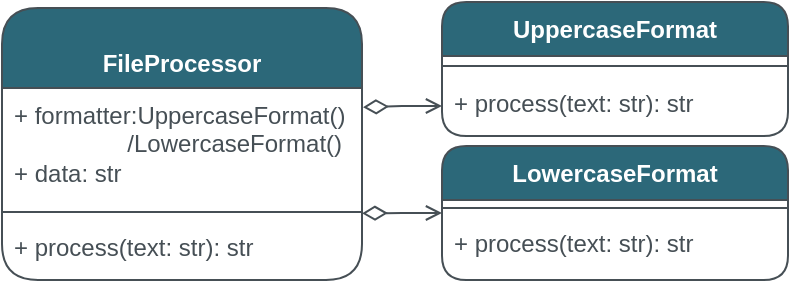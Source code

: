 <mxfile version="21.7.5" type="device">
  <diagram id="C5RBs43oDa-KdzZeNtuy" name="Page-1">
    <mxGraphModel dx="967" dy="554" grid="0" gridSize="10" guides="1" tooltips="1" connect="1" arrows="1" fold="1" page="1" pageScale="1" pageWidth="827" pageHeight="1169" math="0" shadow="0">
      <root>
        <mxCell id="WIyWlLk6GJQsqaUBKTNV-0" />
        <mxCell id="WIyWlLk6GJQsqaUBKTNV-1" parent="WIyWlLk6GJQsqaUBKTNV-0" />
        <mxCell id="R-sJP5VmN-P_uu8kYvcE-1" style="edgeStyle=orthogonalEdgeStyle;rounded=0;orthogonalLoop=1;jettySize=auto;html=1;entryX=1;entryY=0.584;entryDx=0;entryDy=0;entryPerimeter=0;endArrow=diamondThin;endFill=0;endSize=10;startArrow=open;startFill=0;strokeColor=#464F55;" edge="1" parent="WIyWlLk6GJQsqaUBKTNV-1" source="tw6A6XU--vAwcZ3afUkT-0" target="w8gKXkW5OFuY2dzg-mQs-6">
          <mxGeometry relative="1" as="geometry">
            <mxPoint x="261.048" y="392.5" as="targetPoint" />
          </mxGeometry>
        </mxCell>
        <mxCell id="tw6A6XU--vAwcZ3afUkT-0" value="LowercaseFormat" style="swimlane;fontStyle=1;align=center;verticalAlign=top;childLayout=stackLayout;horizontal=1;startSize=27;horizontalStack=0;resizeParent=1;resizeParentMax=0;resizeLast=0;collapsible=1;marginBottom=0;whiteSpace=wrap;html=1;strokeColor=#464F55;fontColor=#FFFFFF;fillColor=#2C6879;rounded=1;labelBackgroundColor=none;" parent="WIyWlLk6GJQsqaUBKTNV-1" vertex="1">
          <mxGeometry x="299" y="345" width="173" height="67" as="geometry">
            <mxRectangle x="330" y="270" width="120" height="40" as="alternateBounds" />
          </mxGeometry>
        </mxCell>
        <mxCell id="tw6A6XU--vAwcZ3afUkT-2" value="" style="line;strokeWidth=1;fillColor=none;align=left;verticalAlign=middle;spacingTop=-1;spacingLeft=3;spacingRight=3;rotatable=0;labelPosition=right;points=[];portConstraint=eastwest;strokeColor=#464F55;fontColor=#1A1A1A;rounded=1;labelBackgroundColor=none;" parent="tw6A6XU--vAwcZ3afUkT-0" vertex="1">
          <mxGeometry y="27" width="173" height="8" as="geometry" />
        </mxCell>
        <mxCell id="tw6A6XU--vAwcZ3afUkT-3" value="+ process(text: str): str" style="text;strokeColor=none;fillColor=none;align=left;verticalAlign=top;spacingLeft=4;spacingRight=4;overflow=hidden;rotatable=0;points=[[0,0.5],[1,0.5]];portConstraint=eastwest;whiteSpace=wrap;html=1;fontColor=#464F55;rounded=1;labelBackgroundColor=none;" parent="tw6A6XU--vAwcZ3afUkT-0" vertex="1">
          <mxGeometry y="35" width="173" height="32" as="geometry" />
        </mxCell>
        <mxCell id="w8gKXkW5OFuY2dzg-mQs-0" value="UppercaseFormat" style="swimlane;fontStyle=1;align=center;verticalAlign=top;childLayout=stackLayout;horizontal=1;startSize=27;horizontalStack=0;resizeParent=1;resizeParentMax=0;resizeLast=0;collapsible=1;marginBottom=0;whiteSpace=wrap;html=1;strokeColor=#464F55;fontColor=#FFFFFF;fillColor=#2C6879;rounded=1;labelBackgroundColor=none;" parent="WIyWlLk6GJQsqaUBKTNV-1" vertex="1">
          <mxGeometry x="299" y="273" width="173" height="67" as="geometry">
            <mxRectangle x="330" y="270" width="120" height="40" as="alternateBounds" />
          </mxGeometry>
        </mxCell>
        <mxCell id="w8gKXkW5OFuY2dzg-mQs-2" value="" style="line;strokeWidth=1;fillColor=none;align=left;verticalAlign=middle;spacingTop=-1;spacingLeft=3;spacingRight=3;rotatable=0;labelPosition=right;points=[];portConstraint=eastwest;strokeColor=#464F55;fontColor=#1A1A1A;rounded=1;labelBackgroundColor=none;" parent="w8gKXkW5OFuY2dzg-mQs-0" vertex="1">
          <mxGeometry y="27" width="173" height="10" as="geometry" />
        </mxCell>
        <mxCell id="w8gKXkW5OFuY2dzg-mQs-3" value="+ process(text: str): str" style="text;strokeColor=none;fillColor=none;align=left;verticalAlign=top;spacingLeft=4;spacingRight=4;overflow=hidden;rotatable=0;points=[[0,0.5],[1,0.5]];portConstraint=eastwest;whiteSpace=wrap;html=1;fontColor=#464F55;rounded=1;labelBackgroundColor=none;" parent="w8gKXkW5OFuY2dzg-mQs-0" vertex="1">
          <mxGeometry y="37" width="173" height="30" as="geometry" />
        </mxCell>
        <mxCell id="w8gKXkW5OFuY2dzg-mQs-4" value="&lt;br&gt;FileProcessor" style="swimlane;fontStyle=1;align=center;verticalAlign=top;childLayout=stackLayout;horizontal=1;startSize=40;horizontalStack=0;resizeParent=1;resizeParentMax=0;resizeLast=0;collapsible=1;marginBottom=0;whiteSpace=wrap;html=1;strokeColor=#464F55;fontColor=#FFFFFF;fillColor=#2C6879;rounded=1;labelBackgroundColor=none;" parent="WIyWlLk6GJQsqaUBKTNV-1" vertex="1">
          <mxGeometry x="79" y="276" width="180" height="136" as="geometry">
            <mxRectangle x="330" y="270" width="120" height="40" as="alternateBounds" />
          </mxGeometry>
        </mxCell>
        <mxCell id="w8gKXkW5OFuY2dzg-mQs-5" value="+ formatter:UppercaseFormat()&lt;br&gt;&lt;span style=&quot;white-space: pre;&quot;&gt;&#x9;&lt;/span&gt;&lt;span style=&quot;white-space: pre;&quot;&gt;&#x9;&lt;/span&gt;&amp;nbsp;/LowercaseFormat()&lt;br&gt;+ data: str" style="text;strokeColor=none;fillColor=none;align=left;verticalAlign=top;spacingLeft=4;spacingRight=4;overflow=hidden;rotatable=0;points=[[0,0.5],[1,0.5]];portConstraint=eastwest;whiteSpace=wrap;html=1;fontColor=#464F55;rounded=1;labelBackgroundColor=none;" parent="w8gKXkW5OFuY2dzg-mQs-4" vertex="1">
          <mxGeometry y="40" width="180" height="58" as="geometry" />
        </mxCell>
        <mxCell id="w8gKXkW5OFuY2dzg-mQs-6" value="" style="line;strokeWidth=1;fillColor=none;align=left;verticalAlign=middle;spacingTop=-1;spacingLeft=3;spacingRight=3;rotatable=0;labelPosition=right;points=[];portConstraint=eastwest;strokeColor=#464F55;fontColor=#1A1A1A;rounded=1;labelBackgroundColor=none;" parent="w8gKXkW5OFuY2dzg-mQs-4" vertex="1">
          <mxGeometry y="98" width="180" height="8" as="geometry" />
        </mxCell>
        <mxCell id="w8gKXkW5OFuY2dzg-mQs-7" value="+ process(text: str): str" style="text;strokeColor=none;fillColor=none;align=left;verticalAlign=top;spacingLeft=4;spacingRight=4;overflow=hidden;rotatable=0;points=[[0,0.5],[1,0.5]];portConstraint=eastwest;whiteSpace=wrap;html=1;fontColor=#464F55;rounded=1;labelBackgroundColor=none;" parent="w8gKXkW5OFuY2dzg-mQs-4" vertex="1">
          <mxGeometry y="106" width="180" height="30" as="geometry" />
        </mxCell>
        <mxCell id="R-sJP5VmN-P_uu8kYvcE-0" style="edgeStyle=orthogonalEdgeStyle;rounded=0;orthogonalLoop=1;jettySize=auto;html=1;entryX=1.003;entryY=0.166;entryDx=0;entryDy=0;entryPerimeter=0;endArrow=diamondThin;endFill=0;startArrow=open;startFill=0;strokeWidth=1;endSize=10;strokeColor=#464F55;" edge="1" parent="WIyWlLk6GJQsqaUBKTNV-1" source="w8gKXkW5OFuY2dzg-mQs-3" target="w8gKXkW5OFuY2dzg-mQs-5">
          <mxGeometry relative="1" as="geometry" />
        </mxCell>
      </root>
    </mxGraphModel>
  </diagram>
</mxfile>
